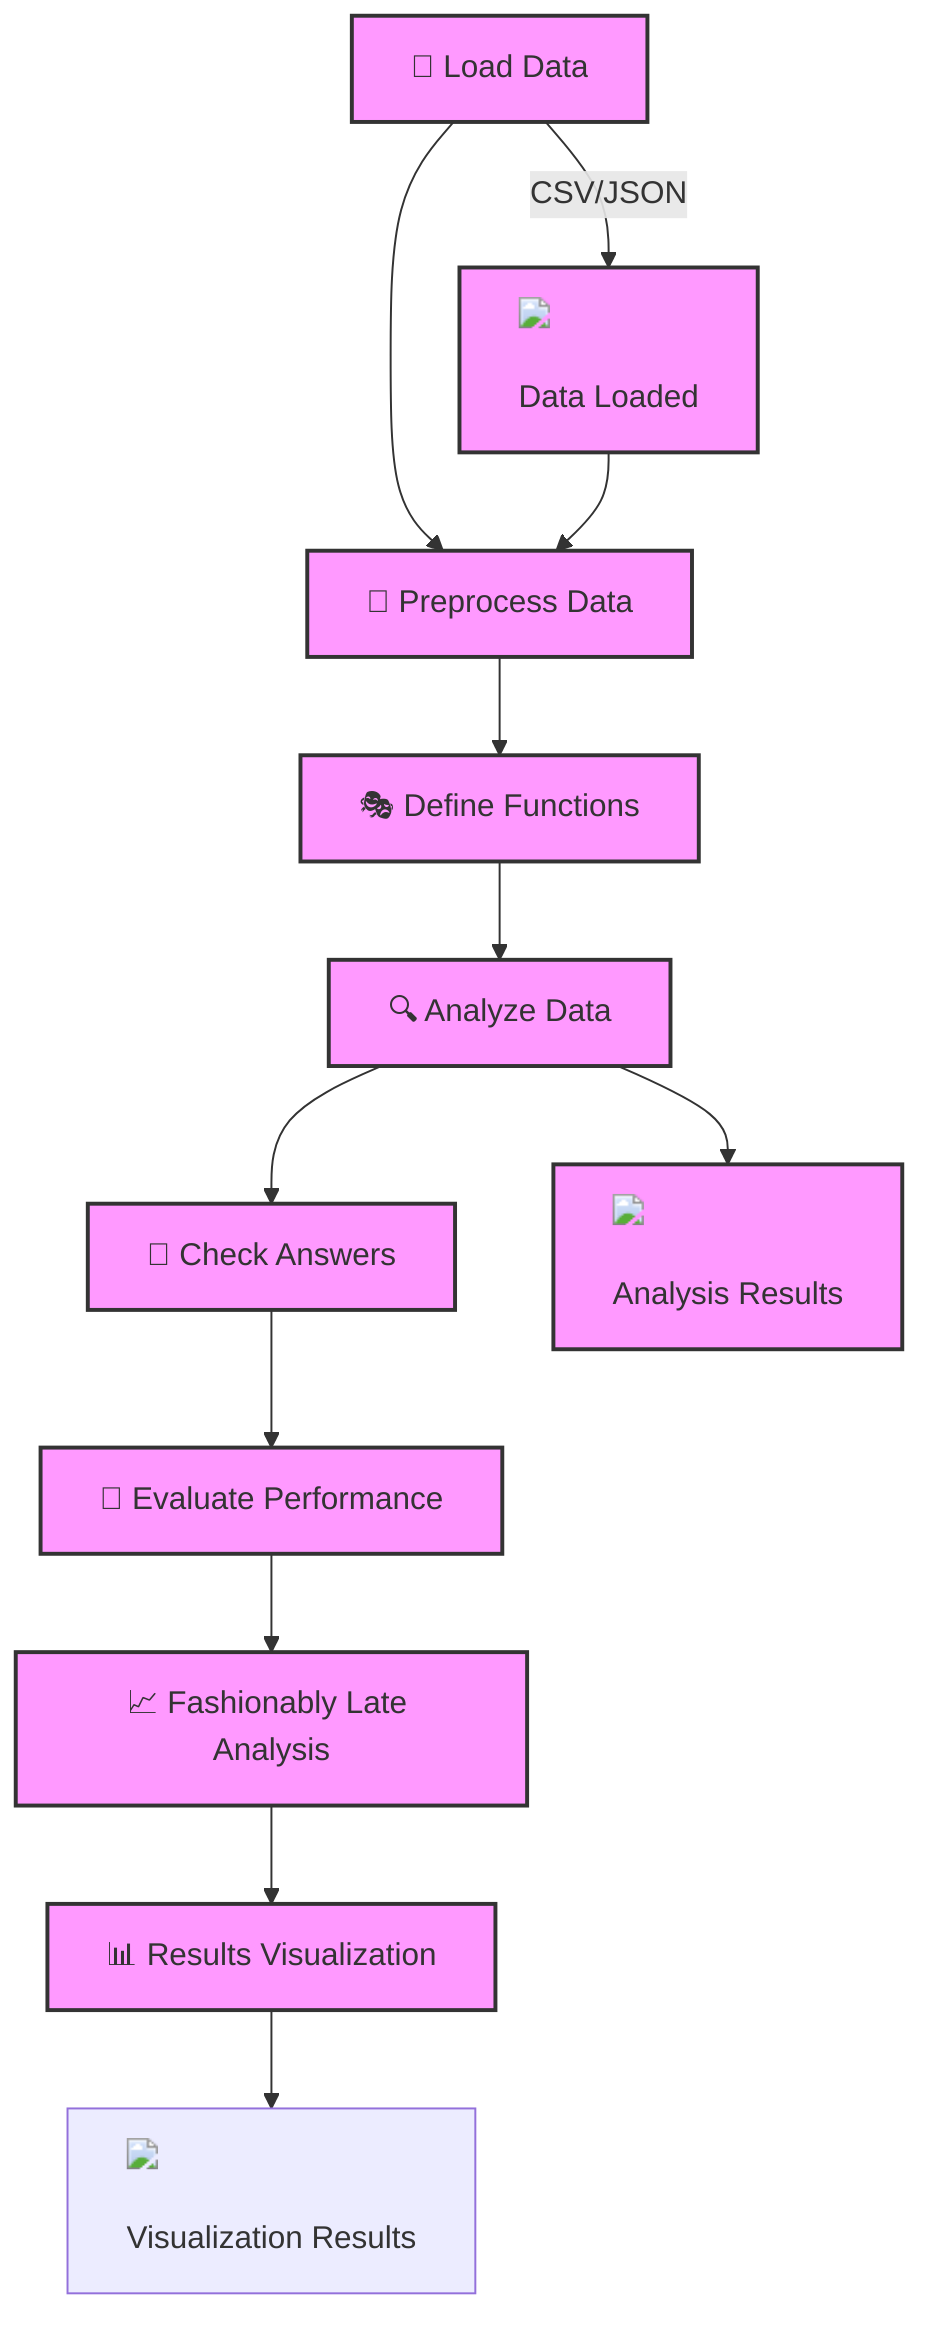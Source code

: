 flowchart TD
    A["📂 Load Data"] --> B["🧹 Preprocess Data"]
    B --> C["🎭 Define Functions"]
    C --> D["🔍 Analyze Data"]
    D --> E["📝 Check Answers"]
    E --> F["🎯 Evaluate Performance"]
    F --> G["📈 Fashionably Late Analysis"]
    G --> H["📊 Results Visualization"]
    
    A["📂 Load Data"] -->|CSV/JSON| I["<img src='file.svg'/> <br/> Data Loaded"]
    I --> B
    H --> J["<img src='barplot_template.svg'/> <br/> Visualization Results"]

    D --> K["<img src='scatter_plot_template.svg'/> <br/> Analysis Results"]

    classDef process fill:#f9f,stroke:#333,stroke-width:2px;
    class A,B,C,D,E,F,G,H,I,K process;
